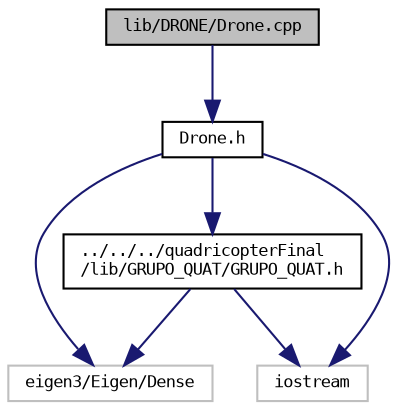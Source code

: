 digraph "lib/DRONE/Drone.cpp"
{
 // LATEX_PDF_SIZE
  bgcolor="transparent";
  edge [fontname="DejaVuSansMono",fontsize="8",labelfontname="DejaVuSansMono",labelfontsize="8"];
  node [fontname="DejaVuSansMono",fontsize="8",shape=record];
  Node1 [label="lib/DRONE/Drone.cpp",height=0.2,width=0.4,color="black", fillcolor="grey75", style="filled", fontcolor="black",tooltip=" "];
  Node1 -> Node2 [color="midnightblue",fontsize="8",style="solid",fontname="DejaVuSansMono"];
  Node2 [label="Drone.h",height=0.2,width=0.4,color="black",URL="$Drone_8h.html",tooltip=" "];
  Node2 -> Node3 [color="midnightblue",fontsize="8",style="solid",fontname="DejaVuSansMono"];
  Node3 [label="eigen3/Eigen/Dense",height=0.2,width=0.4,color="grey75",tooltip=" "];
  Node2 -> Node4 [color="midnightblue",fontsize="8",style="solid",fontname="DejaVuSansMono"];
  Node4 [label="../../../quadricopterFinal\l/lib/GRUPO_QUAT/GRUPO_QUAT.h",height=0.2,width=0.4,color="black",URL="$GRUPO__QUAT_8h.html",tooltip="Cabecalho com funcoes de quaternion."];
  Node4 -> Node3 [color="midnightblue",fontsize="8",style="solid",fontname="DejaVuSansMono"];
  Node4 -> Node5 [color="midnightblue",fontsize="8",style="solid",fontname="DejaVuSansMono"];
  Node5 [label="iostream",height=0.2,width=0.4,color="grey75",tooltip=" "];
  Node2 -> Node5 [color="midnightblue",fontsize="8",style="solid",fontname="DejaVuSansMono"];
}
